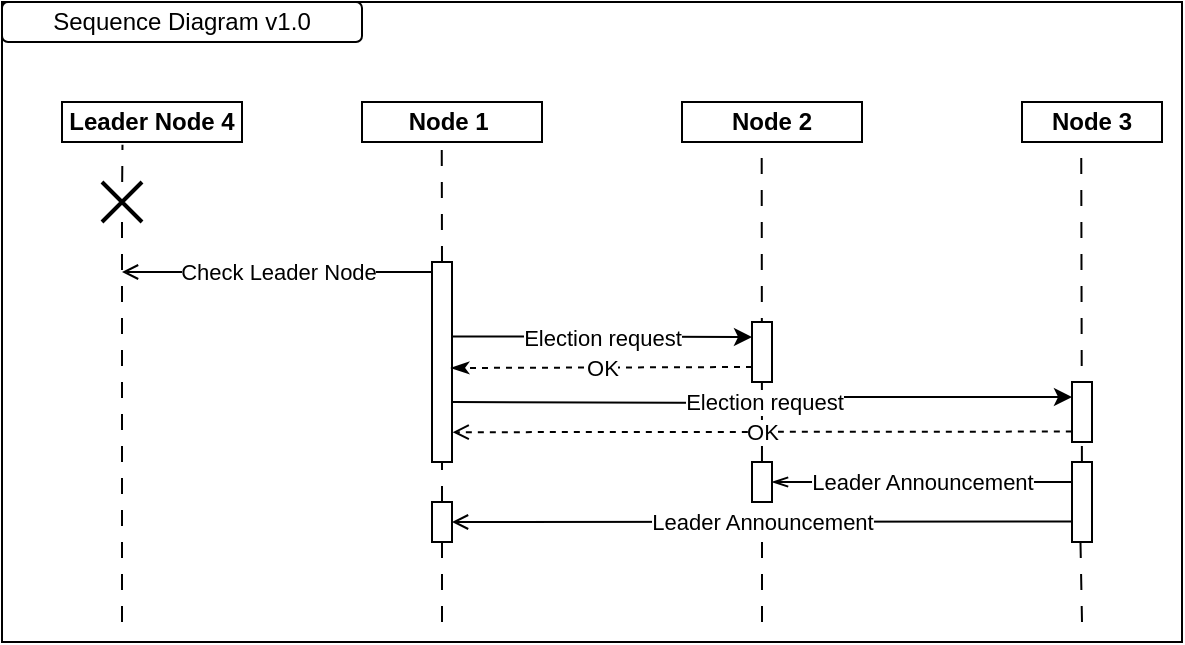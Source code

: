 <mxfile version="24.7.14" pages="2">
  <diagram name="sequence_diagram" id="7sgo6bR_hd0uOoM_-nex">
    <mxGraphModel dx="1194" dy="755" grid="1" gridSize="10" guides="1" tooltips="1" connect="1" arrows="1" fold="1" page="1" pageScale="1" pageWidth="850" pageHeight="1100" math="0" shadow="0">
      <root>
        <mxCell id="0" />
        <mxCell id="1" parent="0" />
        <mxCell id="2CJzM1UP2dfj2kKMceD9-52" value="" style="rounded=0;whiteSpace=wrap;html=1;" vertex="1" parent="1">
          <mxGeometry x="100" y="130" width="590" height="320" as="geometry" />
        </mxCell>
        <mxCell id="2CJzM1UP2dfj2kKMceD9-2" value="&lt;b&gt;Node 2&lt;/b&gt;" style="rounded=0;whiteSpace=wrap;html=1;" vertex="1" parent="1">
          <mxGeometry x="440" y="180" width="90" height="20" as="geometry" />
        </mxCell>
        <mxCell id="2CJzM1UP2dfj2kKMceD9-3" value="&lt;b&gt;Node 3&lt;/b&gt;" style="rounded=0;whiteSpace=wrap;html=1;" vertex="1" parent="1">
          <mxGeometry x="610" y="180" width="70" height="20" as="geometry" />
        </mxCell>
        <mxCell id="2CJzM1UP2dfj2kKMceD9-7" value="" style="endArrow=none;html=1;rounded=0;entryX=0.5;entryY=1;entryDx=0;entryDy=0;dashed=1;dashPattern=8 8;" edge="1" parent="1" source="6BYWwQnA6xNZHv1rOZ8V-13">
          <mxGeometry width="50" height="50" relative="1" as="geometry">
            <mxPoint x="480" y="440" as="sourcePoint" />
            <mxPoint x="479.84" y="200" as="targetPoint" />
          </mxGeometry>
        </mxCell>
        <mxCell id="2CJzM1UP2dfj2kKMceD9-8" value="" style="endArrow=none;html=1;rounded=0;entryX=0.423;entryY=0.985;entryDx=0;entryDy=0;dashed=1;dashPattern=8 8;entryPerimeter=0;" edge="1" parent="1" source="6BYWwQnA6xNZHv1rOZ8V-11" target="2CJzM1UP2dfj2kKMceD9-3">
          <mxGeometry width="50" height="50" relative="1" as="geometry">
            <mxPoint x="640" y="440" as="sourcePoint" />
            <mxPoint x="639.84" y="200" as="targetPoint" />
          </mxGeometry>
        </mxCell>
        <mxCell id="2CJzM1UP2dfj2kKMceD9-18" value="" style="endArrow=open;html=1;rounded=0;exitX=0;exitY=0.5;exitDx=0;exitDy=0;endFill=0;" edge="1" parent="1">
          <mxGeometry relative="1" as="geometry">
            <mxPoint x="315" y="265" as="sourcePoint" />
            <mxPoint x="160" y="265" as="targetPoint" />
          </mxGeometry>
        </mxCell>
        <mxCell id="2CJzM1UP2dfj2kKMceD9-19" value="Check Leader Node" style="edgeLabel;resizable=0;html=1;;align=center;verticalAlign=middle;" connectable="0" vertex="1" parent="2CJzM1UP2dfj2kKMceD9-18">
          <mxGeometry relative="1" as="geometry" />
        </mxCell>
        <mxCell id="2CJzM1UP2dfj2kKMceD9-11" value="&lt;b&gt;Leader Node 4&lt;/b&gt;" style="rounded=0;whiteSpace=wrap;html=1;container=0;" vertex="1" parent="1">
          <mxGeometry x="130" y="180" width="90" height="20" as="geometry" />
        </mxCell>
        <mxCell id="2CJzM1UP2dfj2kKMceD9-12" value="" style="endArrow=none;html=1;rounded=0;dashed=1;dashPattern=8 8;entryX=0.336;entryY=1.07;entryDx=0;entryDy=0;entryPerimeter=0;" edge="1" parent="1" source="2CJzM1UP2dfj2kKMceD9-26" target="2CJzM1UP2dfj2kKMceD9-11">
          <mxGeometry width="50" height="50" relative="1" as="geometry">
            <mxPoint x="160" y="480" as="sourcePoint" />
            <mxPoint x="160" y="210" as="targetPoint" />
          </mxGeometry>
        </mxCell>
        <mxCell id="2CJzM1UP2dfj2kKMceD9-1" value="&lt;b&gt;Node 1&amp;nbsp;&lt;/b&gt;" style="rounded=0;whiteSpace=wrap;html=1;" vertex="1" parent="1">
          <mxGeometry x="280" y="180" width="90" height="20" as="geometry" />
        </mxCell>
        <mxCell id="2CJzM1UP2dfj2kKMceD9-27" value="" style="endArrow=none;html=1;rounded=0;entryX=0.5;entryY=1;entryDx=0;entryDy=0;dashed=1;dashPattern=8 8;" edge="1" parent="1" target="2CJzM1UP2dfj2kKMceD9-26">
          <mxGeometry width="50" height="50" relative="1" as="geometry">
            <mxPoint x="160" y="440" as="sourcePoint" />
            <mxPoint x="160" y="200" as="targetPoint" />
          </mxGeometry>
        </mxCell>
        <mxCell id="2CJzM1UP2dfj2kKMceD9-26" value="" style="shape=mxgraph.sysml.x;fontSize=13;strokeWidth=2;container=0;" vertex="1" parent="1">
          <mxGeometry x="150" y="220" width="20" height="20" as="geometry" />
        </mxCell>
        <mxCell id="2CJzM1UP2dfj2kKMceD9-32" value="" style="endArrow=none;html=1;rounded=0;entryX=0.5;entryY=1;entryDx=0;entryDy=0;dashed=1;dashPattern=8 8;" edge="1" parent="1" source="6BYWwQnA6xNZHv1rOZ8V-15" target="2CJzM1UP2dfj2kKMceD9-31">
          <mxGeometry width="50" height="50" relative="1" as="geometry">
            <mxPoint x="320" y="440" as="sourcePoint" />
            <mxPoint x="320" y="200" as="targetPoint" />
          </mxGeometry>
        </mxCell>
        <mxCell id="2CJzM1UP2dfj2kKMceD9-31" value="" style="rounded=0;whiteSpace=wrap;html=1;" vertex="1" parent="1">
          <mxGeometry x="315" y="260" width="10" height="100" as="geometry" />
        </mxCell>
        <mxCell id="2CJzM1UP2dfj2kKMceD9-33" value="" style="endArrow=classic;html=1;rounded=0;entryX=0;entryY=0.25;entryDx=0;entryDy=0;exitX=0.97;exitY=0.372;exitDx=0;exitDy=0;edgeStyle=orthogonalEdgeStyle;exitPerimeter=0;" edge="1" parent="1" source="2CJzM1UP2dfj2kKMceD9-31" target="2CJzM1UP2dfj2kKMceD9-36">
          <mxGeometry relative="1" as="geometry">
            <mxPoint x="325" y="300" as="sourcePoint" />
            <mxPoint x="470" y="300" as="targetPoint" />
          </mxGeometry>
        </mxCell>
        <mxCell id="2CJzM1UP2dfj2kKMceD9-34" value="Election request" style="edgeLabel;resizable=0;html=1;;align=center;verticalAlign=middle;" connectable="0" vertex="1" parent="2CJzM1UP2dfj2kKMceD9-33">
          <mxGeometry relative="1" as="geometry">
            <mxPoint as="offset" />
          </mxGeometry>
        </mxCell>
        <mxCell id="2CJzM1UP2dfj2kKMceD9-45" value="" style="endArrow=none;html=1;rounded=0;entryX=0.443;entryY=1.024;entryDx=0;entryDy=0;dashed=1;dashPattern=8 8;entryPerimeter=0;" edge="1" parent="1" target="2CJzM1UP2dfj2kKMceD9-1">
          <mxGeometry width="50" height="50" relative="1" as="geometry">
            <mxPoint x="320" y="260" as="sourcePoint" />
            <mxPoint x="330" y="390" as="targetPoint" />
          </mxGeometry>
        </mxCell>
        <mxCell id="2CJzM1UP2dfj2kKMceD9-36" value="" style="rounded=0;whiteSpace=wrap;html=1;" vertex="1" parent="1">
          <mxGeometry x="475" y="290" width="10" height="30" as="geometry" />
        </mxCell>
        <mxCell id="2CJzM1UP2dfj2kKMceD9-53" value="Sequence Diagram v1.0" style="rounded=1;whiteSpace=wrap;html=1;" vertex="1" parent="1">
          <mxGeometry x="100" y="130" width="180" height="20" as="geometry" />
        </mxCell>
        <mxCell id="6BYWwQnA6xNZHv1rOZ8V-2" value="" style="endArrow=classicThin;html=1;rounded=0;exitX=0;exitY=0.75;exitDx=0;exitDy=0;entryX=0.953;entryY=0.53;entryDx=0;entryDy=0;entryPerimeter=0;dashed=1;endFill=1;" edge="1" parent="1" source="2CJzM1UP2dfj2kKMceD9-36" target="2CJzM1UP2dfj2kKMceD9-31">
          <mxGeometry relative="1" as="geometry">
            <mxPoint x="370" y="330" as="sourcePoint" />
            <mxPoint x="470" y="330" as="targetPoint" />
          </mxGeometry>
        </mxCell>
        <mxCell id="6BYWwQnA6xNZHv1rOZ8V-3" value="OK" style="edgeLabel;resizable=0;html=1;;align=center;verticalAlign=middle;" connectable="0" vertex="1" parent="6BYWwQnA6xNZHv1rOZ8V-2">
          <mxGeometry relative="1" as="geometry" />
        </mxCell>
        <mxCell id="6BYWwQnA6xNZHv1rOZ8V-5" value="" style="endArrow=none;html=1;rounded=0;entryX=0.387;entryY=1.01;entryDx=0;entryDy=0;dashed=1;dashPattern=8 8;entryPerimeter=0;" edge="1" parent="1" target="2CJzM1UP2dfj2kKMceD9-43">
          <mxGeometry width="50" height="50" relative="1" as="geometry">
            <mxPoint x="635.14" y="340" as="sourcePoint" />
            <mxPoint x="637" y="200" as="targetPoint" />
          </mxGeometry>
        </mxCell>
        <mxCell id="2CJzM1UP2dfj2kKMceD9-43" value="" style="rounded=0;whiteSpace=wrap;html=1;" vertex="1" parent="1">
          <mxGeometry x="635" y="320" width="10" height="30" as="geometry" />
        </mxCell>
        <mxCell id="6BYWwQnA6xNZHv1rOZ8V-6" value="" style="endArrow=classic;html=1;rounded=0;entryX=0;entryY=0.25;entryDx=0;entryDy=0;exitX=0.97;exitY=0.372;exitDx=0;exitDy=0;edgeStyle=orthogonalEdgeStyle;exitPerimeter=0;" edge="1" parent="1" target="2CJzM1UP2dfj2kKMceD9-43">
          <mxGeometry relative="1" as="geometry">
            <mxPoint x="325" y="330" as="sourcePoint" />
            <mxPoint x="475" y="331" as="targetPoint" />
          </mxGeometry>
        </mxCell>
        <mxCell id="6BYWwQnA6xNZHv1rOZ8V-7" value="Election request" style="edgeLabel;resizable=0;html=1;;align=center;verticalAlign=middle;" connectable="0" vertex="1" parent="6BYWwQnA6xNZHv1rOZ8V-6">
          <mxGeometry relative="1" as="geometry">
            <mxPoint as="offset" />
          </mxGeometry>
        </mxCell>
        <mxCell id="6BYWwQnA6xNZHv1rOZ8V-8" value="" style="endArrow=open;html=1;rounded=0;exitX=-0.008;exitY=0.826;exitDx=0;exitDy=0;entryX=1.033;entryY=0.851;entryDx=0;entryDy=0;entryPerimeter=0;dashed=1;exitPerimeter=0;endFill=0;" edge="1" parent="1" source="2CJzM1UP2dfj2kKMceD9-43" target="2CJzM1UP2dfj2kKMceD9-31">
          <mxGeometry relative="1" as="geometry">
            <mxPoint x="475" y="340" as="sourcePoint" />
            <mxPoint x="325" y="340" as="targetPoint" />
          </mxGeometry>
        </mxCell>
        <mxCell id="6BYWwQnA6xNZHv1rOZ8V-9" value="OK" style="edgeLabel;resizable=0;html=1;;align=center;verticalAlign=middle;" connectable="0" vertex="1" parent="6BYWwQnA6xNZHv1rOZ8V-8">
          <mxGeometry relative="1" as="geometry" />
        </mxCell>
        <mxCell id="6BYWwQnA6xNZHv1rOZ8V-12" value="" style="endArrow=none;html=1;rounded=0;entryX=0.423;entryY=0.985;entryDx=0;entryDy=0;dashed=1;dashPattern=8 8;entryPerimeter=0;" edge="1" parent="1" target="6BYWwQnA6xNZHv1rOZ8V-11">
          <mxGeometry width="50" height="50" relative="1" as="geometry">
            <mxPoint x="640" y="440" as="sourcePoint" />
            <mxPoint x="640" y="200" as="targetPoint" />
          </mxGeometry>
        </mxCell>
        <mxCell id="6BYWwQnA6xNZHv1rOZ8V-11" value="" style="rounded=0;whiteSpace=wrap;html=1;" vertex="1" parent="1">
          <mxGeometry x="635" y="360" width="10" height="40" as="geometry" />
        </mxCell>
        <mxCell id="6BYWwQnA6xNZHv1rOZ8V-14" value="" style="endArrow=none;html=1;rounded=0;entryX=0.5;entryY=1;entryDx=0;entryDy=0;dashed=1;dashPattern=8 8;" edge="1" parent="1" target="6BYWwQnA6xNZHv1rOZ8V-13">
          <mxGeometry width="50" height="50" relative="1" as="geometry">
            <mxPoint x="480" y="440" as="sourcePoint" />
            <mxPoint x="479.84" y="200" as="targetPoint" />
          </mxGeometry>
        </mxCell>
        <mxCell id="6BYWwQnA6xNZHv1rOZ8V-13" value="" style="rounded=0;whiteSpace=wrap;html=1;" vertex="1" parent="1">
          <mxGeometry x="475" y="360" width="10" height="20" as="geometry" />
        </mxCell>
        <mxCell id="6BYWwQnA6xNZHv1rOZ8V-16" value="" style="endArrow=none;html=1;rounded=0;entryX=0.5;entryY=1;entryDx=0;entryDy=0;dashed=1;dashPattern=8 8;" edge="1" parent="1" target="6BYWwQnA6xNZHv1rOZ8V-15">
          <mxGeometry width="50" height="50" relative="1" as="geometry">
            <mxPoint x="320" y="440" as="sourcePoint" />
            <mxPoint x="320" y="360" as="targetPoint" />
          </mxGeometry>
        </mxCell>
        <mxCell id="6BYWwQnA6xNZHv1rOZ8V-15" value="" style="rounded=0;whiteSpace=wrap;html=1;" vertex="1" parent="1">
          <mxGeometry x="315" y="380" width="10" height="20" as="geometry" />
        </mxCell>
        <mxCell id="6BYWwQnA6xNZHv1rOZ8V-23" value="" style="endArrow=openThin;html=1;rounded=0;exitX=0;exitY=0.25;exitDx=0;exitDy=0;entryX=1;entryY=0.5;entryDx=0;entryDy=0;endFill=0;" edge="1" parent="1" source="6BYWwQnA6xNZHv1rOZ8V-11" target="6BYWwQnA6xNZHv1rOZ8V-13">
          <mxGeometry relative="1" as="geometry">
            <mxPoint x="490" y="420" as="sourcePoint" />
            <mxPoint x="590" y="420" as="targetPoint" />
          </mxGeometry>
        </mxCell>
        <mxCell id="6BYWwQnA6xNZHv1rOZ8V-24" value="Leader Announcement" style="edgeLabel;resizable=0;html=1;;align=center;verticalAlign=middle;" connectable="0" vertex="1" parent="6BYWwQnA6xNZHv1rOZ8V-23">
          <mxGeometry relative="1" as="geometry" />
        </mxCell>
        <mxCell id="6BYWwQnA6xNZHv1rOZ8V-27" value="" style="endArrow=open;html=1;rounded=0;exitX=0;exitY=0.25;exitDx=0;exitDy=0;entryX=1;entryY=0.5;entryDx=0;entryDy=0;endFill=0;" edge="1" parent="1" target="6BYWwQnA6xNZHv1rOZ8V-15">
          <mxGeometry relative="1" as="geometry">
            <mxPoint x="635" y="389.74" as="sourcePoint" />
            <mxPoint x="485" y="389.74" as="targetPoint" />
          </mxGeometry>
        </mxCell>
        <mxCell id="6BYWwQnA6xNZHv1rOZ8V-28" value="Leader Announcement" style="edgeLabel;resizable=0;html=1;;align=center;verticalAlign=middle;" connectable="0" vertex="1" parent="6BYWwQnA6xNZHv1rOZ8V-27">
          <mxGeometry relative="1" as="geometry" />
        </mxCell>
      </root>
    </mxGraphModel>
  </diagram>
  <diagram id="omE95nuKd6I9dsKFYLTK" name="state_machine_diagram">
    <mxGraphModel dx="645" dy="408" grid="1" gridSize="10" guides="1" tooltips="1" connect="1" arrows="1" fold="1" page="1" pageScale="1" pageWidth="850" pageHeight="1100" math="0" shadow="0">
      <root>
        <mxCell id="0" />
        <mxCell id="1" parent="0" />
        <mxCell id="BE1Rm9HMvrCc5Hptsque-2" value="" style="ellipse;whiteSpace=wrap;html=1;aspect=fixed;fillColor=#0F0F0F;" vertex="1" parent="1">
          <mxGeometry x="210" y="225" width="30" height="30" as="geometry" />
        </mxCell>
        <mxCell id="BE1Rm9HMvrCc5Hptsque-3" value="Normal Operation" style="rounded=1;whiteSpace=wrap;html=1;" vertex="1" parent="1">
          <mxGeometry x="320" y="210" width="120" height="60" as="geometry" />
        </mxCell>
        <mxCell id="BE1Rm9HMvrCc5Hptsque-4" value="Elections Operation" style="rounded=1;whiteSpace=wrap;html=1;" vertex="1" parent="1">
          <mxGeometry x="520" y="320" width="120" height="60" as="geometry" />
        </mxCell>
      </root>
    </mxGraphModel>
  </diagram>
</mxfile>

